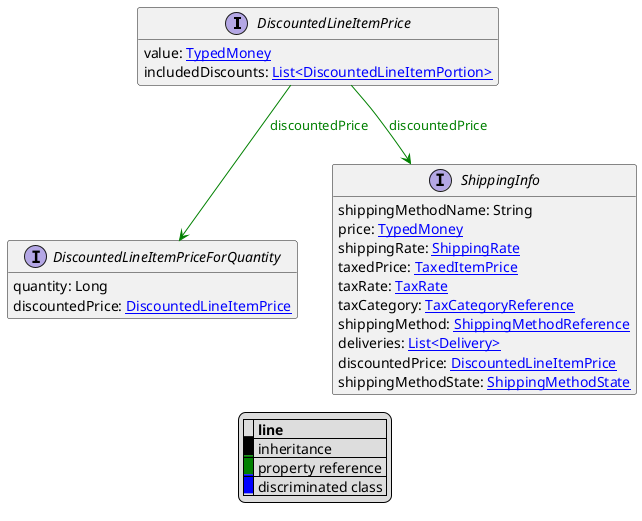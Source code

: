 @startuml

hide empty fields
hide empty methods
legend
|= |= line |
|<back:black>   </back>| inheritance |
|<back:green>   </back>| property reference |
|<back:blue>   </back>| discriminated class |
endlegend
interface DiscountedLineItemPrice [[DiscountedLineItemPrice.svg]]  {
    value: [[TypedMoney.svg TypedMoney]]
    includedDiscounts: [[DiscountedLineItemPortion.svg List<DiscountedLineItemPortion>]]
}



interface DiscountedLineItemPriceForQuantity [[DiscountedLineItemPriceForQuantity.svg]]  {
    quantity: Long
    discountedPrice: [[DiscountedLineItemPrice.svg DiscountedLineItemPrice]]
}
interface ShippingInfo [[ShippingInfo.svg]]  {
    shippingMethodName: String
    price: [[TypedMoney.svg TypedMoney]]
    shippingRate: [[ShippingRate.svg ShippingRate]]
    taxedPrice: [[TaxedItemPrice.svg TaxedItemPrice]]
    taxRate: [[TaxRate.svg TaxRate]]
    taxCategory: [[TaxCategoryReference.svg TaxCategoryReference]]
    shippingMethod: [[ShippingMethodReference.svg ShippingMethodReference]]
    deliveries: [[Delivery.svg List<Delivery>]]
    discountedPrice: [[DiscountedLineItemPrice.svg DiscountedLineItemPrice]]
    shippingMethodState: [[ShippingMethodState.svg ShippingMethodState]]
}

DiscountedLineItemPrice --> DiscountedLineItemPriceForQuantity #green;text:green : "discountedPrice"
DiscountedLineItemPrice --> ShippingInfo #green;text:green : "discountedPrice"
@enduml
